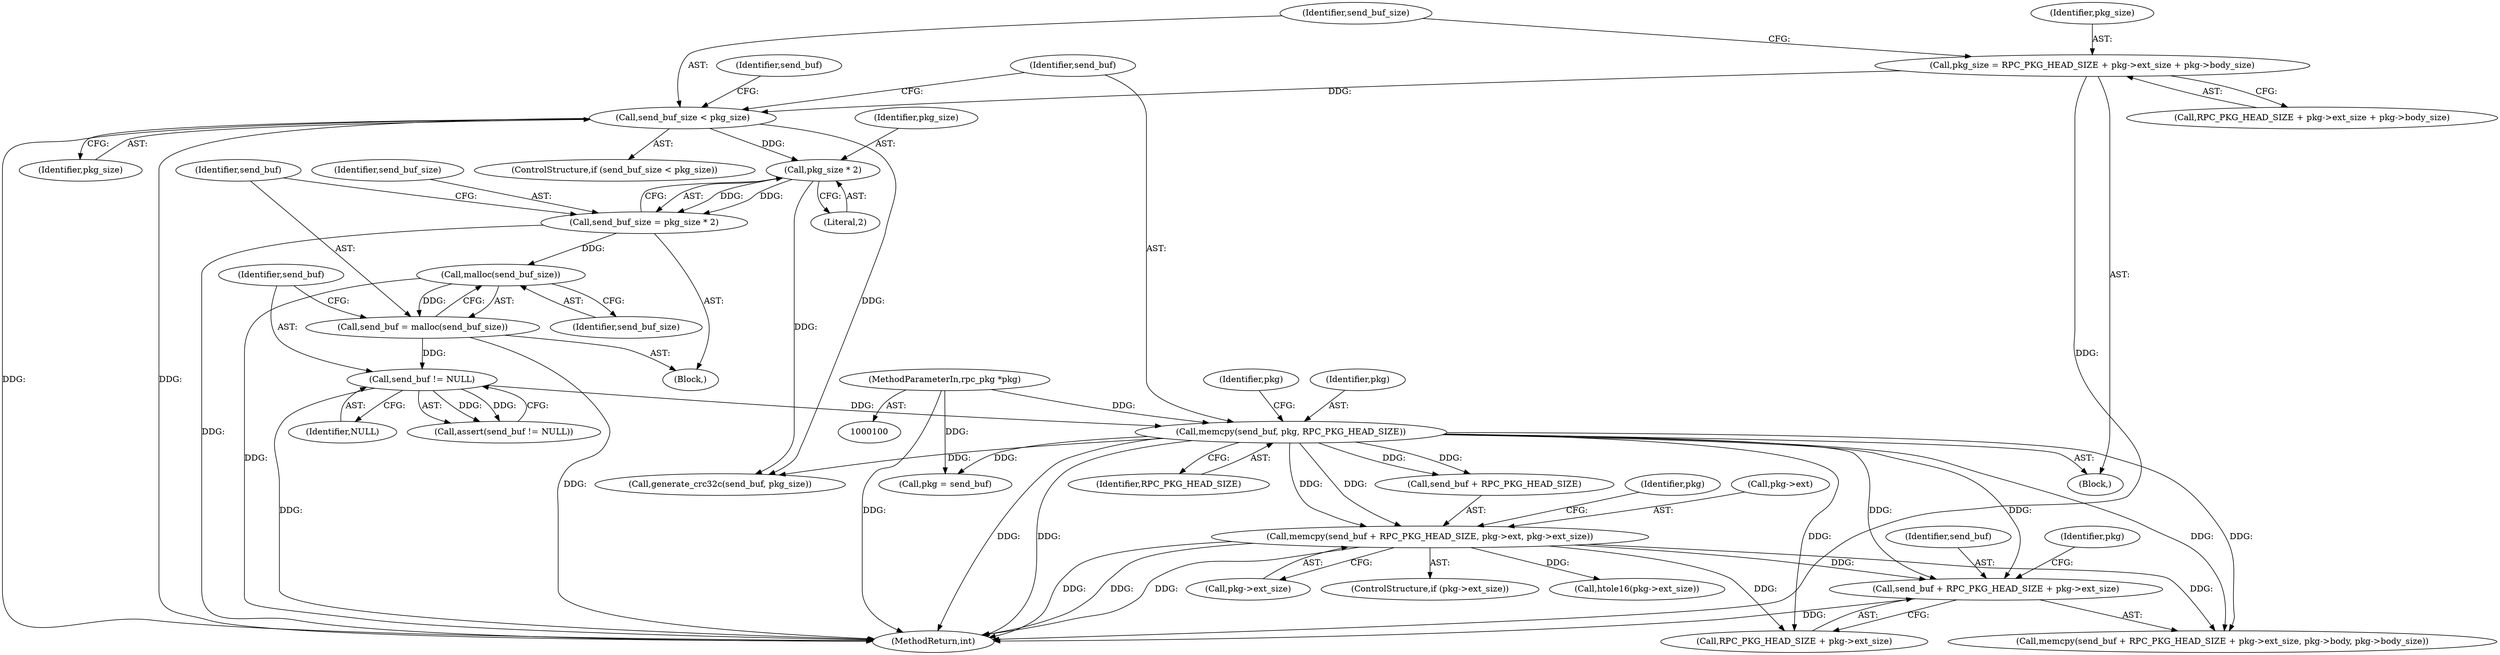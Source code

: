 digraph "0_viabtc_exchange_server_4a7c27bfe98f409623d4d857894d017ff0672cc9#diff-515c81af848352583bff286d6224875f_1@pointer" {
"1000164" [label="(Call,send_buf + RPC_PKG_HEAD_SIZE + pkg->ext_size)"];
"1000141" [label="(Call,memcpy(send_buf, pkg, RPC_PKG_HEAD_SIZE))"];
"1000138" [label="(Call,send_buf != NULL)"];
"1000133" [label="(Call,send_buf = malloc(send_buf_size))"];
"1000135" [label="(Call,malloc(send_buf_size))"];
"1000128" [label="(Call,send_buf_size = pkg_size * 2)"];
"1000130" [label="(Call,pkg_size * 2)"];
"1000120" [label="(Call,send_buf_size < pkg_size)"];
"1000108" [label="(Call,pkg_size = RPC_PKG_HEAD_SIZE + pkg->ext_size + pkg->body_size)"];
"1000101" [label="(MethodParameterIn,rpc_pkg *pkg)"];
"1000149" [label="(Call,memcpy(send_buf + RPC_PKG_HEAD_SIZE, pkg->ext, pkg->ext_size))"];
"1000133" [label="(Call,send_buf = malloc(send_buf_size))"];
"1000143" [label="(Identifier,pkg)"];
"1000161" [label="(Identifier,pkg)"];
"1000177" [label="(Call,pkg = send_buf)"];
"1000156" [label="(Call,pkg->ext_size)"];
"1000265" [label="(MethodReturn,int)"];
"1000137" [label="(Call,assert(send_buf != NULL))"];
"1000128" [label="(Call,send_buf_size = pkg_size * 2)"];
"1000150" [label="(Call,send_buf + RPC_PKG_HEAD_SIZE)"];
"1000141" [label="(Call,memcpy(send_buf, pkg, RPC_PKG_HEAD_SIZE))"];
"1000134" [label="(Identifier,send_buf)"];
"1000252" [label="(Call,generate_crc32c(send_buf, pkg_size))"];
"1000123" [label="(Block,)"];
"1000125" [label="(Identifier,send_buf)"];
"1000166" [label="(Call,RPC_PKG_HEAD_SIZE + pkg->ext_size)"];
"1000164" [label="(Call,send_buf + RPC_PKG_HEAD_SIZE + pkg->ext_size)"];
"1000119" [label="(ControlStructure,if (send_buf_size < pkg_size))"];
"1000142" [label="(Identifier,send_buf)"];
"1000140" [label="(Identifier,NULL)"];
"1000120" [label="(Call,send_buf_size < pkg_size)"];
"1000110" [label="(Call,RPC_PKG_HEAD_SIZE + pkg->ext_size + pkg->body_size)"];
"1000129" [label="(Identifier,send_buf_size)"];
"1000145" [label="(ControlStructure,if (pkg->ext_size))"];
"1000138" [label="(Call,send_buf != NULL)"];
"1000108" [label="(Call,pkg_size = RPC_PKG_HEAD_SIZE + pkg->ext_size + pkg->body_size)"];
"1000144" [label="(Identifier,RPC_PKG_HEAD_SIZE)"];
"1000130" [label="(Call,pkg_size * 2)"];
"1000135" [label="(Call,malloc(send_buf_size))"];
"1000121" [label="(Identifier,send_buf_size)"];
"1000101" [label="(MethodParameterIn,rpc_pkg *pkg)"];
"1000139" [label="(Identifier,send_buf)"];
"1000163" [label="(Call,memcpy(send_buf + RPC_PKG_HEAD_SIZE + pkg->ext_size, pkg->body, pkg->body_size))"];
"1000149" [label="(Call,memcpy(send_buf + RPC_PKG_HEAD_SIZE, pkg->ext, pkg->ext_size))"];
"1000153" [label="(Call,pkg->ext)"];
"1000238" [label="(Call,htole16(pkg->ext_size))"];
"1000109" [label="(Identifier,pkg_size)"];
"1000132" [label="(Literal,2)"];
"1000122" [label="(Identifier,pkg_size)"];
"1000172" [label="(Identifier,pkg)"];
"1000147" [label="(Identifier,pkg)"];
"1000131" [label="(Identifier,pkg_size)"];
"1000104" [label="(Block,)"];
"1000165" [label="(Identifier,send_buf)"];
"1000136" [label="(Identifier,send_buf_size)"];
"1000164" -> "1000163"  [label="AST: "];
"1000164" -> "1000166"  [label="CFG: "];
"1000165" -> "1000164"  [label="AST: "];
"1000166" -> "1000164"  [label="AST: "];
"1000172" -> "1000164"  [label="CFG: "];
"1000164" -> "1000265"  [label="DDG: "];
"1000141" -> "1000164"  [label="DDG: "];
"1000141" -> "1000164"  [label="DDG: "];
"1000149" -> "1000164"  [label="DDG: "];
"1000141" -> "1000104"  [label="AST: "];
"1000141" -> "1000144"  [label="CFG: "];
"1000142" -> "1000141"  [label="AST: "];
"1000143" -> "1000141"  [label="AST: "];
"1000144" -> "1000141"  [label="AST: "];
"1000147" -> "1000141"  [label="CFG: "];
"1000141" -> "1000265"  [label="DDG: "];
"1000141" -> "1000265"  [label="DDG: "];
"1000138" -> "1000141"  [label="DDG: "];
"1000101" -> "1000141"  [label="DDG: "];
"1000141" -> "1000149"  [label="DDG: "];
"1000141" -> "1000149"  [label="DDG: "];
"1000141" -> "1000150"  [label="DDG: "];
"1000141" -> "1000150"  [label="DDG: "];
"1000141" -> "1000163"  [label="DDG: "];
"1000141" -> "1000163"  [label="DDG: "];
"1000141" -> "1000166"  [label="DDG: "];
"1000141" -> "1000177"  [label="DDG: "];
"1000141" -> "1000252"  [label="DDG: "];
"1000138" -> "1000137"  [label="AST: "];
"1000138" -> "1000140"  [label="CFG: "];
"1000139" -> "1000138"  [label="AST: "];
"1000140" -> "1000138"  [label="AST: "];
"1000137" -> "1000138"  [label="CFG: "];
"1000138" -> "1000265"  [label="DDG: "];
"1000138" -> "1000137"  [label="DDG: "];
"1000138" -> "1000137"  [label="DDG: "];
"1000133" -> "1000138"  [label="DDG: "];
"1000133" -> "1000123"  [label="AST: "];
"1000133" -> "1000135"  [label="CFG: "];
"1000134" -> "1000133"  [label="AST: "];
"1000135" -> "1000133"  [label="AST: "];
"1000139" -> "1000133"  [label="CFG: "];
"1000133" -> "1000265"  [label="DDG: "];
"1000135" -> "1000133"  [label="DDG: "];
"1000135" -> "1000136"  [label="CFG: "];
"1000136" -> "1000135"  [label="AST: "];
"1000135" -> "1000265"  [label="DDG: "];
"1000128" -> "1000135"  [label="DDG: "];
"1000128" -> "1000123"  [label="AST: "];
"1000128" -> "1000130"  [label="CFG: "];
"1000129" -> "1000128"  [label="AST: "];
"1000130" -> "1000128"  [label="AST: "];
"1000134" -> "1000128"  [label="CFG: "];
"1000128" -> "1000265"  [label="DDG: "];
"1000130" -> "1000128"  [label="DDG: "];
"1000130" -> "1000128"  [label="DDG: "];
"1000130" -> "1000132"  [label="CFG: "];
"1000131" -> "1000130"  [label="AST: "];
"1000132" -> "1000130"  [label="AST: "];
"1000120" -> "1000130"  [label="DDG: "];
"1000130" -> "1000252"  [label="DDG: "];
"1000120" -> "1000119"  [label="AST: "];
"1000120" -> "1000122"  [label="CFG: "];
"1000121" -> "1000120"  [label="AST: "];
"1000122" -> "1000120"  [label="AST: "];
"1000125" -> "1000120"  [label="CFG: "];
"1000142" -> "1000120"  [label="CFG: "];
"1000120" -> "1000265"  [label="DDG: "];
"1000120" -> "1000265"  [label="DDG: "];
"1000108" -> "1000120"  [label="DDG: "];
"1000120" -> "1000252"  [label="DDG: "];
"1000108" -> "1000104"  [label="AST: "];
"1000108" -> "1000110"  [label="CFG: "];
"1000109" -> "1000108"  [label="AST: "];
"1000110" -> "1000108"  [label="AST: "];
"1000121" -> "1000108"  [label="CFG: "];
"1000108" -> "1000265"  [label="DDG: "];
"1000101" -> "1000100"  [label="AST: "];
"1000101" -> "1000265"  [label="DDG: "];
"1000101" -> "1000177"  [label="DDG: "];
"1000149" -> "1000145"  [label="AST: "];
"1000149" -> "1000156"  [label="CFG: "];
"1000150" -> "1000149"  [label="AST: "];
"1000153" -> "1000149"  [label="AST: "];
"1000156" -> "1000149"  [label="AST: "];
"1000161" -> "1000149"  [label="CFG: "];
"1000149" -> "1000265"  [label="DDG: "];
"1000149" -> "1000265"  [label="DDG: "];
"1000149" -> "1000265"  [label="DDG: "];
"1000149" -> "1000163"  [label="DDG: "];
"1000149" -> "1000166"  [label="DDG: "];
"1000149" -> "1000238"  [label="DDG: "];
}
